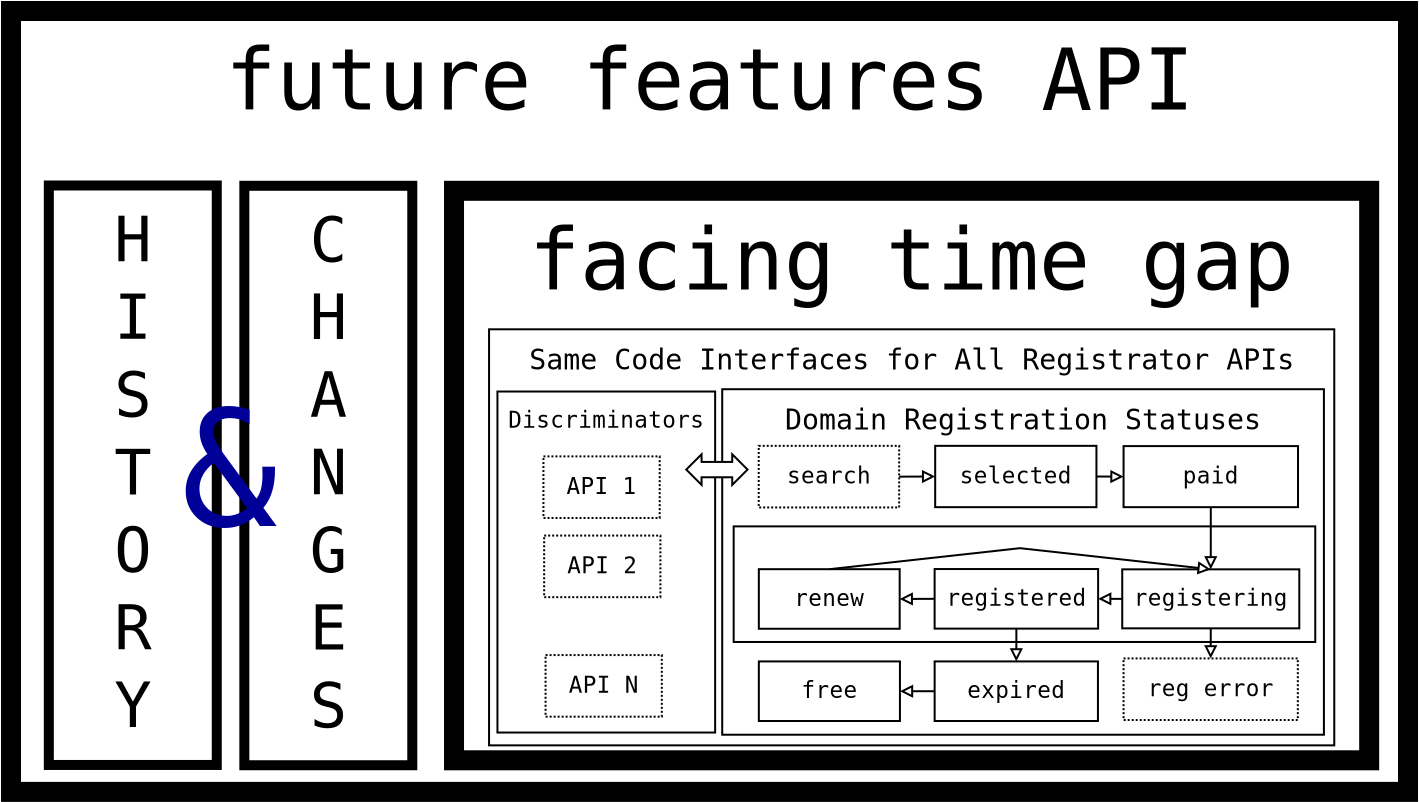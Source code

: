 <?xml version="1.0" encoding="UTF-8"?>
<dia:diagram xmlns:dia="http://www.lysator.liu.se/~alla/dia/">
  <dia:layer name="Background" visible="true" active="true">
    <dia:object type="Flowchart - Box" version="0" id="O0">
      <dia:attribute name="obj_pos">
        <dia:point val="-2.315,-3.207"/>
      </dia:attribute>
      <dia:attribute name="obj_bb">
        <dia:rectangle val="-2.815,-3.707;68.037,36.334"/>
      </dia:attribute>
      <dia:attribute name="elem_corner">
        <dia:point val="-2.315,-3.207"/>
      </dia:attribute>
      <dia:attribute name="elem_width">
        <dia:real val="69.851"/>
      </dia:attribute>
      <dia:attribute name="elem_height">
        <dia:real val="39.042"/>
      </dia:attribute>
      <dia:attribute name="border_width">
        <dia:real val="1"/>
      </dia:attribute>
      <dia:attribute name="show_background">
        <dia:boolean val="true"/>
      </dia:attribute>
      <dia:attribute name="padding">
        <dia:real val="0.5"/>
      </dia:attribute>
      <dia:attribute name="text">
        <dia:composite type="text">
          <dia:attribute name="string">
            <dia:string>#future features API





#</dia:string>
          </dia:attribute>
          <dia:attribute name="font">
            <dia:font family="monospace" style="0" name="Courier"/>
          </dia:attribute>
          <dia:attribute name="height">
            <dia:real val="5.292"/>
          </dia:attribute>
          <dia:attribute name="pos">
            <dia:point val="32.611,1.72"/>
          </dia:attribute>
          <dia:attribute name="color">
            <dia:color val="#000000"/>
          </dia:attribute>
          <dia:attribute name="alignment">
            <dia:enum val="1"/>
          </dia:attribute>
        </dia:composite>
      </dia:attribute>
    </dia:object>
    <dia:group>
      <dia:object type="Flowchart - Box" version="0" id="O1">
        <dia:attribute name="obj_pos">
          <dia:point val="19.836,5.782"/>
        </dia:attribute>
        <dia:attribute name="obj_bb">
          <dia:rectangle val="19.336,5.282;66.095,34.757"/>
        </dia:attribute>
        <dia:attribute name="elem_corner">
          <dia:point val="19.836,5.782"/>
        </dia:attribute>
        <dia:attribute name="elem_width">
          <dia:real val="45.758"/>
        </dia:attribute>
        <dia:attribute name="elem_height">
          <dia:real val="28.475"/>
        </dia:attribute>
        <dia:attribute name="border_width">
          <dia:real val="1"/>
        </dia:attribute>
        <dia:attribute name="show_background">
          <dia:boolean val="true"/>
        </dia:attribute>
        <dia:attribute name="padding">
          <dia:real val="0.5"/>
        </dia:attribute>
        <dia:attribute name="text">
          <dia:composite type="text">
            <dia:attribute name="string">
              <dia:string>#facing time gap



#</dia:string>
            </dia:attribute>
            <dia:attribute name="font">
              <dia:font family="monospace" style="0" name="Courier"/>
            </dia:attribute>
            <dia:attribute name="height">
              <dia:real val="5.292"/>
            </dia:attribute>
            <dia:attribute name="pos">
              <dia:point val="42.716,10.717"/>
            </dia:attribute>
            <dia:attribute name="color">
              <dia:color val="#000000"/>
            </dia:attribute>
            <dia:attribute name="alignment">
              <dia:enum val="1"/>
            </dia:attribute>
          </dia:composite>
        </dia:attribute>
      </dia:object>
      <dia:object type="Flowchart - Box" version="0" id="O2">
        <dia:attribute name="obj_pos">
          <dia:point val="21.588,12.707"/>
        </dia:attribute>
        <dia:attribute name="obj_bb">
          <dia:rectangle val="21.538,12.657;63.899,33.559"/>
        </dia:attribute>
        <dia:attribute name="elem_corner">
          <dia:point val="21.588,12.707"/>
        </dia:attribute>
        <dia:attribute name="elem_width">
          <dia:real val="42.261"/>
        </dia:attribute>
        <dia:attribute name="elem_height">
          <dia:real val="20.803"/>
        </dia:attribute>
        <dia:attribute name="border_width">
          <dia:real val="0.1"/>
        </dia:attribute>
        <dia:attribute name="show_background">
          <dia:boolean val="true"/>
        </dia:attribute>
        <dia:attribute name="padding">
          <dia:real val="0.5"/>
        </dia:attribute>
        <dia:attribute name="text">
          <dia:composite type="text">
            <dia:attribute name="string">
              <dia:string>#Same Code Interfaces for All Registrator APIs









#</dia:string>
            </dia:attribute>
            <dia:attribute name="font">
              <dia:font family="monospace" style="0" name="Courier"/>
            </dia:attribute>
            <dia:attribute name="height">
              <dia:real val="1.764"/>
            </dia:attribute>
            <dia:attribute name="pos">
              <dia:point val="42.718,14.717"/>
            </dia:attribute>
            <dia:attribute name="color">
              <dia:color val="#000000"/>
            </dia:attribute>
            <dia:attribute name="alignment">
              <dia:enum val="1"/>
            </dia:attribute>
          </dia:composite>
        </dia:attribute>
      </dia:object>
      <dia:object type="Flowchart - Box" version="0" id="O3">
        <dia:attribute name="obj_pos">
          <dia:point val="22.007,15.818"/>
        </dia:attribute>
        <dia:attribute name="obj_bb">
          <dia:rectangle val="21.957,15.768;32.942,32.92"/>
        </dia:attribute>
        <dia:attribute name="elem_corner">
          <dia:point val="22.007,15.818"/>
        </dia:attribute>
        <dia:attribute name="elem_width">
          <dia:real val="10.885"/>
        </dia:attribute>
        <dia:attribute name="elem_height">
          <dia:real val="17.051"/>
        </dia:attribute>
        <dia:attribute name="border_width">
          <dia:real val="0.1"/>
        </dia:attribute>
        <dia:attribute name="show_background">
          <dia:boolean val="true"/>
        </dia:attribute>
        <dia:attribute name="padding">
          <dia:real val="0.5"/>
        </dia:attribute>
        <dia:attribute name="text">
          <dia:composite type="text">
            <dia:attribute name="string">
              <dia:string>#Discriminators









#</dia:string>
            </dia:attribute>
            <dia:attribute name="font">
              <dia:font family="monospace" style="0" name="Courier"/>
            </dia:attribute>
            <dia:attribute name="height">
              <dia:real val="1.411"/>
            </dia:attribute>
            <dia:attribute name="pos">
              <dia:point val="27.45,17.63"/>
            </dia:attribute>
            <dia:attribute name="color">
              <dia:color val="#000000"/>
            </dia:attribute>
            <dia:attribute name="alignment">
              <dia:enum val="1"/>
            </dia:attribute>
          </dia:composite>
        </dia:attribute>
      </dia:object>
      <dia:object type="Flowchart - Box" version="0" id="O4">
        <dia:attribute name="obj_pos">
          <dia:point val="33.246,15.703"/>
        </dia:attribute>
        <dia:attribute name="obj_bb">
          <dia:rectangle val="33.196,15.653;63.381,33.028"/>
        </dia:attribute>
        <dia:attribute name="elem_corner">
          <dia:point val="33.246,15.703"/>
        </dia:attribute>
        <dia:attribute name="elem_width">
          <dia:real val="30.085"/>
        </dia:attribute>
        <dia:attribute name="elem_height">
          <dia:real val="17.275"/>
        </dia:attribute>
        <dia:attribute name="border_width">
          <dia:real val="0.1"/>
        </dia:attribute>
        <dia:attribute name="show_background">
          <dia:boolean val="true"/>
        </dia:attribute>
        <dia:attribute name="padding">
          <dia:real val="0.5"/>
        </dia:attribute>
        <dia:attribute name="text">
          <dia:composite type="text">
            <dia:attribute name="string">
              <dia:string>#Domain Registration Statuses







#</dia:string>
            </dia:attribute>
            <dia:attribute name="font">
              <dia:font family="monospace" style="0" name="Courier"/>
            </dia:attribute>
            <dia:attribute name="height">
              <dia:real val="1.764"/>
            </dia:attribute>
            <dia:attribute name="pos">
              <dia:point val="48.289,17.713"/>
            </dia:attribute>
            <dia:attribute name="color">
              <dia:color val="#000000"/>
            </dia:attribute>
            <dia:attribute name="alignment">
              <dia:enum val="1"/>
            </dia:attribute>
          </dia:composite>
        </dia:attribute>
      </dia:object>
      <dia:object type="Flowchart - Box" version="0" id="O5">
        <dia:attribute name="obj_pos">
          <dia:point val="33.819,22.561"/>
        </dia:attribute>
        <dia:attribute name="obj_bb">
          <dia:rectangle val="33.769,22.511;62.948,28.39"/>
        </dia:attribute>
        <dia:attribute name="elem_corner">
          <dia:point val="33.819,22.561"/>
        </dia:attribute>
        <dia:attribute name="elem_width">
          <dia:real val="29.079"/>
        </dia:attribute>
        <dia:attribute name="elem_height">
          <dia:real val="5.78"/>
        </dia:attribute>
        <dia:attribute name="show_background">
          <dia:boolean val="true"/>
        </dia:attribute>
        <dia:attribute name="padding">
          <dia:real val="0.5"/>
        </dia:attribute>
        <dia:attribute name="text">
          <dia:composite type="text">
            <dia:attribute name="string">
              <dia:string>##</dia:string>
            </dia:attribute>
            <dia:attribute name="font">
              <dia:font family="sans" style="0" name="Helvetica"/>
            </dia:attribute>
            <dia:attribute name="height">
              <dia:real val="0.8"/>
            </dia:attribute>
            <dia:attribute name="pos">
              <dia:point val="48.359,25.736"/>
            </dia:attribute>
            <dia:attribute name="color">
              <dia:color val="#000000"/>
            </dia:attribute>
            <dia:attribute name="alignment">
              <dia:enum val="1"/>
            </dia:attribute>
          </dia:composite>
        </dia:attribute>
      </dia:object>
      <dia:object type="Flowchart - Box" version="0" id="O6">
        <dia:attribute name="obj_pos">
          <dia:point val="35.071,18.535"/>
        </dia:attribute>
        <dia:attribute name="obj_bb">
          <dia:rectangle val="35.02,18.485;42.142,21.665"/>
        </dia:attribute>
        <dia:attribute name="elem_corner">
          <dia:point val="35.071,18.535"/>
        </dia:attribute>
        <dia:attribute name="elem_width">
          <dia:real val="7.022"/>
        </dia:attribute>
        <dia:attribute name="elem_height">
          <dia:real val="3.08"/>
        </dia:attribute>
        <dia:attribute name="border_width">
          <dia:real val="0.1"/>
        </dia:attribute>
        <dia:attribute name="show_background">
          <dia:boolean val="true"/>
        </dia:attribute>
        <dia:attribute name="line_style">
          <dia:enum val="4"/>
        </dia:attribute>
        <dia:attribute name="padding">
          <dia:real val="0.5"/>
        </dia:attribute>
        <dia:attribute name="text">
          <dia:composite type="text">
            <dia:attribute name="string">
              <dia:string>#search#</dia:string>
            </dia:attribute>
            <dia:attribute name="font">
              <dia:font family="monospace" style="0" name="Courier"/>
            </dia:attribute>
            <dia:attribute name="height">
              <dia:real val="1.411"/>
            </dia:attribute>
            <dia:attribute name="pos">
              <dia:point val="38.581,20.417"/>
            </dia:attribute>
            <dia:attribute name="color">
              <dia:color val="#000000"/>
            </dia:attribute>
            <dia:attribute name="alignment">
              <dia:enum val="1"/>
            </dia:attribute>
          </dia:composite>
        </dia:attribute>
      </dia:object>
      <dia:object type="Flowchart - Box" version="0" id="O7">
        <dia:attribute name="obj_pos">
          <dia:point val="43.894,18.534"/>
        </dia:attribute>
        <dia:attribute name="obj_bb">
          <dia:rectangle val="43.844,18.484;52.006,21.65"/>
        </dia:attribute>
        <dia:attribute name="elem_corner">
          <dia:point val="43.894,18.534"/>
        </dia:attribute>
        <dia:attribute name="elem_width">
          <dia:real val="8.063"/>
        </dia:attribute>
        <dia:attribute name="elem_height">
          <dia:real val="3.066"/>
        </dia:attribute>
        <dia:attribute name="border_width">
          <dia:real val="0.1"/>
        </dia:attribute>
        <dia:attribute name="show_background">
          <dia:boolean val="true"/>
        </dia:attribute>
        <dia:attribute name="padding">
          <dia:real val="0"/>
        </dia:attribute>
        <dia:attribute name="text">
          <dia:composite type="text">
            <dia:attribute name="string">
              <dia:string>#selected#</dia:string>
            </dia:attribute>
            <dia:attribute name="font">
              <dia:font family="monospace" style="0" name="Courier"/>
            </dia:attribute>
            <dia:attribute name="height">
              <dia:real val="1.411"/>
            </dia:attribute>
            <dia:attribute name="pos">
              <dia:point val="47.925,20.409"/>
            </dia:attribute>
            <dia:attribute name="color">
              <dia:color val="#000000"/>
            </dia:attribute>
            <dia:attribute name="alignment">
              <dia:enum val="1"/>
            </dia:attribute>
          </dia:composite>
        </dia:attribute>
      </dia:object>
      <dia:object type="Standard - Line" version="0" id="O8">
        <dia:attribute name="obj_pos">
          <dia:point val="42.092,20.075"/>
        </dia:attribute>
        <dia:attribute name="obj_bb">
          <dia:rectangle val="42.042,19.739;44.005,20.401"/>
        </dia:attribute>
        <dia:attribute name="conn_endpoints">
          <dia:point val="42.092,20.075"/>
          <dia:point val="43.894,20.067"/>
        </dia:attribute>
        <dia:attribute name="numcp">
          <dia:int val="1"/>
        </dia:attribute>
        <dia:attribute name="end_arrow">
          <dia:enum val="2"/>
        </dia:attribute>
        <dia:attribute name="end_arrow_length">
          <dia:real val="0.5"/>
        </dia:attribute>
        <dia:attribute name="end_arrow_width">
          <dia:real val="0.5"/>
        </dia:attribute>
        <dia:connections>
          <dia:connection handle="0" to="O6" connection="8"/>
          <dia:connection handle="1" to="O7" connection="7"/>
        </dia:connections>
      </dia:object>
      <dia:object type="Flowchart - Box" version="0" id="O9">
        <dia:attribute name="obj_pos">
          <dia:point val="53.313,18.547"/>
        </dia:attribute>
        <dia:attribute name="obj_bb">
          <dia:rectangle val="53.263,18.497;62.087,21.65"/>
        </dia:attribute>
        <dia:attribute name="elem_corner">
          <dia:point val="53.313,18.547"/>
        </dia:attribute>
        <dia:attribute name="elem_width">
          <dia:real val="8.723"/>
        </dia:attribute>
        <dia:attribute name="elem_height">
          <dia:real val="3.053"/>
        </dia:attribute>
        <dia:attribute name="border_width">
          <dia:real val="0.1"/>
        </dia:attribute>
        <dia:attribute name="show_background">
          <dia:boolean val="true"/>
        </dia:attribute>
        <dia:attribute name="padding">
          <dia:real val="0.5"/>
        </dia:attribute>
        <dia:attribute name="text">
          <dia:composite type="text">
            <dia:attribute name="string">
              <dia:string>#paid#</dia:string>
            </dia:attribute>
            <dia:attribute name="font">
              <dia:font family="monospace" style="0" name="Courier"/>
            </dia:attribute>
            <dia:attribute name="height">
              <dia:real val="1.411"/>
            </dia:attribute>
            <dia:attribute name="pos">
              <dia:point val="57.675,20.416"/>
            </dia:attribute>
            <dia:attribute name="color">
              <dia:color val="#000000"/>
            </dia:attribute>
            <dia:attribute name="alignment">
              <dia:enum val="1"/>
            </dia:attribute>
          </dia:composite>
        </dia:attribute>
      </dia:object>
      <dia:object type="Standard - Line" version="0" id="O10">
        <dia:attribute name="obj_pos">
          <dia:point val="51.956,20.067"/>
        </dia:attribute>
        <dia:attribute name="obj_bb">
          <dia:rectangle val="51.906,19.74;53.425,20.402"/>
        </dia:attribute>
        <dia:attribute name="conn_endpoints">
          <dia:point val="51.956,20.067"/>
          <dia:point val="53.313,20.074"/>
        </dia:attribute>
        <dia:attribute name="numcp">
          <dia:int val="1"/>
        </dia:attribute>
        <dia:attribute name="end_arrow">
          <dia:enum val="2"/>
        </dia:attribute>
        <dia:attribute name="end_arrow_length">
          <dia:real val="0.5"/>
        </dia:attribute>
        <dia:attribute name="end_arrow_width">
          <dia:real val="0.5"/>
        </dia:attribute>
        <dia:connections>
          <dia:connection handle="0" to="O7" connection="8"/>
          <dia:connection handle="1" to="O9" connection="7"/>
        </dia:connections>
      </dia:object>
      <dia:object type="Flowchart - Box" version="0" id="O11">
        <dia:attribute name="obj_pos">
          <dia:point val="53.247,24.709"/>
        </dia:attribute>
        <dia:attribute name="obj_bb">
          <dia:rectangle val="53.197,24.659;62.15,27.709"/>
        </dia:attribute>
        <dia:attribute name="elem_corner">
          <dia:point val="53.247,24.709"/>
        </dia:attribute>
        <dia:attribute name="elem_width">
          <dia:real val="8.853"/>
        </dia:attribute>
        <dia:attribute name="elem_height">
          <dia:real val="2.95"/>
        </dia:attribute>
        <dia:attribute name="border_width">
          <dia:real val="0.1"/>
        </dia:attribute>
        <dia:attribute name="show_background">
          <dia:boolean val="true"/>
        </dia:attribute>
        <dia:attribute name="padding">
          <dia:real val="0.5"/>
        </dia:attribute>
        <dia:attribute name="text">
          <dia:composite type="text">
            <dia:attribute name="string">
              <dia:string>#registering#</dia:string>
            </dia:attribute>
            <dia:attribute name="font">
              <dia:font family="monospace" style="0" name="Courier"/>
            </dia:attribute>
            <dia:attribute name="height">
              <dia:real val="1.411"/>
            </dia:attribute>
            <dia:attribute name="pos">
              <dia:point val="57.673,26.526"/>
            </dia:attribute>
            <dia:attribute name="color">
              <dia:color val="#000000"/>
            </dia:attribute>
            <dia:attribute name="alignment">
              <dia:enum val="1"/>
            </dia:attribute>
          </dia:composite>
        </dia:attribute>
      </dia:object>
      <dia:object type="Standard - Line" version="0" id="O12">
        <dia:attribute name="obj_pos">
          <dia:point val="57.675,21.6"/>
        </dia:attribute>
        <dia:attribute name="obj_bb">
          <dia:rectangle val="57.343,21.55;58.005,24.821"/>
        </dia:attribute>
        <dia:attribute name="conn_endpoints">
          <dia:point val="57.675,21.6"/>
          <dia:point val="57.673,24.709"/>
        </dia:attribute>
        <dia:attribute name="numcp">
          <dia:int val="1"/>
        </dia:attribute>
        <dia:attribute name="end_arrow">
          <dia:enum val="2"/>
        </dia:attribute>
        <dia:attribute name="end_arrow_length">
          <dia:real val="0.5"/>
        </dia:attribute>
        <dia:attribute name="end_arrow_width">
          <dia:real val="0.5"/>
        </dia:attribute>
        <dia:connections>
          <dia:connection handle="0" to="O9" connection="13"/>
          <dia:connection handle="1" to="O11" connection="2"/>
        </dia:connections>
      </dia:object>
      <dia:object type="Flowchart - Box" version="0" id="O13">
        <dia:attribute name="obj_pos">
          <dia:point val="43.866,24.694"/>
        </dia:attribute>
        <dia:attribute name="obj_bb">
          <dia:rectangle val="43.816,24.644;52.091,27.723"/>
        </dia:attribute>
        <dia:attribute name="elem_corner">
          <dia:point val="43.866,24.694"/>
        </dia:attribute>
        <dia:attribute name="elem_width">
          <dia:real val="8.175"/>
        </dia:attribute>
        <dia:attribute name="elem_height">
          <dia:real val="2.979"/>
        </dia:attribute>
        <dia:attribute name="border_width">
          <dia:real val="0.1"/>
        </dia:attribute>
        <dia:attribute name="show_background">
          <dia:boolean val="true"/>
        </dia:attribute>
        <dia:attribute name="padding">
          <dia:real val="0.5"/>
        </dia:attribute>
        <dia:attribute name="text">
          <dia:composite type="text">
            <dia:attribute name="string">
              <dia:string>#registered#</dia:string>
            </dia:attribute>
            <dia:attribute name="font">
              <dia:font family="monospace" style="0" name="Courier"/>
            </dia:attribute>
            <dia:attribute name="height">
              <dia:real val="1.411"/>
            </dia:attribute>
            <dia:attribute name="pos">
              <dia:point val="47.954,26.525"/>
            </dia:attribute>
            <dia:attribute name="color">
              <dia:color val="#000000"/>
            </dia:attribute>
            <dia:attribute name="alignment">
              <dia:enum val="1"/>
            </dia:attribute>
          </dia:composite>
        </dia:attribute>
      </dia:object>
      <dia:object type="Standard - Line" version="0" id="O14">
        <dia:attribute name="obj_pos">
          <dia:point val="53.247,26.184"/>
        </dia:attribute>
        <dia:attribute name="obj_bb">
          <dia:rectangle val="51.929,25.853;53.297,26.515"/>
        </dia:attribute>
        <dia:attribute name="conn_endpoints">
          <dia:point val="53.247,26.184"/>
          <dia:point val="52.041,26.183"/>
        </dia:attribute>
        <dia:attribute name="numcp">
          <dia:int val="1"/>
        </dia:attribute>
        <dia:attribute name="end_arrow">
          <dia:enum val="2"/>
        </dia:attribute>
        <dia:attribute name="end_arrow_length">
          <dia:real val="0.5"/>
        </dia:attribute>
        <dia:attribute name="end_arrow_width">
          <dia:real val="0.5"/>
        </dia:attribute>
        <dia:connections>
          <dia:connection handle="0" to="O11" connection="7"/>
          <dia:connection handle="1" to="O13" connection="8"/>
        </dia:connections>
      </dia:object>
      <dia:object type="Flowchart - Box" version="0" id="O15">
        <dia:attribute name="obj_pos">
          <dia:point val="35.077,24.701"/>
        </dia:attribute>
        <dia:attribute name="obj_bb">
          <dia:rectangle val="35.027,24.651;42.169,27.73"/>
        </dia:attribute>
        <dia:attribute name="elem_corner">
          <dia:point val="35.077,24.701"/>
        </dia:attribute>
        <dia:attribute name="elem_width">
          <dia:real val="7.042"/>
        </dia:attribute>
        <dia:attribute name="elem_height">
          <dia:real val="2.979"/>
        </dia:attribute>
        <dia:attribute name="border_width">
          <dia:real val="0.1"/>
        </dia:attribute>
        <dia:attribute name="show_background">
          <dia:boolean val="true"/>
        </dia:attribute>
        <dia:attribute name="padding">
          <dia:real val="0.5"/>
        </dia:attribute>
        <dia:attribute name="text">
          <dia:composite type="text">
            <dia:attribute name="string">
              <dia:string>#renew#</dia:string>
            </dia:attribute>
            <dia:attribute name="font">
              <dia:font family="monospace" style="0" name="Courier"/>
            </dia:attribute>
            <dia:attribute name="height">
              <dia:real val="1.411"/>
            </dia:attribute>
            <dia:attribute name="pos">
              <dia:point val="38.598,26.532"/>
            </dia:attribute>
            <dia:attribute name="color">
              <dia:color val="#000000"/>
            </dia:attribute>
            <dia:attribute name="alignment">
              <dia:enum val="1"/>
            </dia:attribute>
          </dia:composite>
        </dia:attribute>
      </dia:object>
      <dia:object type="Standard - Line" version="0" id="O16">
        <dia:attribute name="obj_pos">
          <dia:point val="43.866,26.183"/>
        </dia:attribute>
        <dia:attribute name="obj_bb">
          <dia:rectangle val="42.007,25.857;43.916,26.519"/>
        </dia:attribute>
        <dia:attribute name="conn_endpoints">
          <dia:point val="43.866,26.183"/>
          <dia:point val="42.119,26.191"/>
        </dia:attribute>
        <dia:attribute name="numcp">
          <dia:int val="1"/>
        </dia:attribute>
        <dia:attribute name="end_arrow">
          <dia:enum val="2"/>
        </dia:attribute>
        <dia:attribute name="end_arrow_length">
          <dia:real val="0.5"/>
        </dia:attribute>
        <dia:attribute name="end_arrow_width">
          <dia:real val="0.5"/>
        </dia:attribute>
        <dia:connections>
          <dia:connection handle="0" to="O13" connection="7"/>
          <dia:connection handle="1" to="O15" connection="8"/>
        </dia:connections>
      </dia:object>
      <dia:object type="Standard - ZigZagLine" version="1" id="O17">
        <dia:attribute name="obj_pos">
          <dia:point val="38.598,24.701"/>
        </dia:attribute>
        <dia:attribute name="obj_bb">
          <dia:rectangle val="38.548,23.601;58.004,24.821"/>
        </dia:attribute>
        <dia:attribute name="orth_points">
          <dia:point val="38.598,24.701"/>
          <dia:point val="38.598,23.651"/>
          <dia:point val="57.673,23.651"/>
          <dia:point val="57.673,24.709"/>
        </dia:attribute>
        <dia:attribute name="orth_orient">
          <dia:enum val="1"/>
          <dia:enum val="0"/>
          <dia:enum val="1"/>
        </dia:attribute>
        <dia:attribute name="autorouting">
          <dia:boolean val="true"/>
        </dia:attribute>
        <dia:attribute name="end_arrow">
          <dia:enum val="2"/>
        </dia:attribute>
        <dia:attribute name="end_arrow_length">
          <dia:real val="0.5"/>
        </dia:attribute>
        <dia:attribute name="end_arrow_width">
          <dia:real val="0.5"/>
        </dia:attribute>
        <dia:connections>
          <dia:connection handle="0" to="O15" connection="2"/>
          <dia:connection handle="1" to="O11" connection="2"/>
        </dia:connections>
      </dia:object>
      <dia:object type="Flowchart - Box" version="0" id="O18">
        <dia:attribute name="obj_pos">
          <dia:point val="43.867,29.313"/>
        </dia:attribute>
        <dia:attribute name="obj_bb">
          <dia:rectangle val="43.817,29.263;52.082,32.342"/>
        </dia:attribute>
        <dia:attribute name="elem_corner">
          <dia:point val="43.867,29.313"/>
        </dia:attribute>
        <dia:attribute name="elem_width">
          <dia:real val="8.165"/>
        </dia:attribute>
        <dia:attribute name="elem_height">
          <dia:real val="2.979"/>
        </dia:attribute>
        <dia:attribute name="border_width">
          <dia:real val="0.1"/>
        </dia:attribute>
        <dia:attribute name="show_background">
          <dia:boolean val="true"/>
        </dia:attribute>
        <dia:attribute name="padding">
          <dia:real val="0.5"/>
        </dia:attribute>
        <dia:attribute name="text">
          <dia:composite type="text">
            <dia:attribute name="string">
              <dia:string>#expired#</dia:string>
            </dia:attribute>
            <dia:attribute name="font">
              <dia:font family="monospace" style="0" name="Courier"/>
            </dia:attribute>
            <dia:attribute name="height">
              <dia:real val="1.411"/>
            </dia:attribute>
            <dia:attribute name="pos">
              <dia:point val="47.95,31.145"/>
            </dia:attribute>
            <dia:attribute name="color">
              <dia:color val="#000000"/>
            </dia:attribute>
            <dia:attribute name="alignment">
              <dia:enum val="1"/>
            </dia:attribute>
          </dia:composite>
        </dia:attribute>
      </dia:object>
      <dia:object type="Flowchart - Box" version="0" id="O19">
        <dia:attribute name="obj_pos">
          <dia:point val="35.077,29.313"/>
        </dia:attribute>
        <dia:attribute name="obj_bb">
          <dia:rectangle val="35.027,29.263;42.182,32.342"/>
        </dia:attribute>
        <dia:attribute name="elem_corner">
          <dia:point val="35.077,29.313"/>
        </dia:attribute>
        <dia:attribute name="elem_width">
          <dia:real val="7.055"/>
        </dia:attribute>
        <dia:attribute name="elem_height">
          <dia:real val="2.979"/>
        </dia:attribute>
        <dia:attribute name="border_width">
          <dia:real val="0.1"/>
        </dia:attribute>
        <dia:attribute name="show_background">
          <dia:boolean val="true"/>
        </dia:attribute>
        <dia:attribute name="padding">
          <dia:real val="0.5"/>
        </dia:attribute>
        <dia:attribute name="text">
          <dia:composite type="text">
            <dia:attribute name="string">
              <dia:string>#free#</dia:string>
            </dia:attribute>
            <dia:attribute name="font">
              <dia:font family="monospace" style="0" name="Courier"/>
            </dia:attribute>
            <dia:attribute name="height">
              <dia:real val="1.411"/>
            </dia:attribute>
            <dia:attribute name="pos">
              <dia:point val="38.605,31.145"/>
            </dia:attribute>
            <dia:attribute name="color">
              <dia:color val="#000000"/>
            </dia:attribute>
            <dia:attribute name="alignment">
              <dia:enum val="1"/>
            </dia:attribute>
          </dia:composite>
        </dia:attribute>
      </dia:object>
      <dia:object type="Standard - Line" version="0" id="O20">
        <dia:attribute name="obj_pos">
          <dia:point val="43.867,30.803"/>
        </dia:attribute>
        <dia:attribute name="obj_bb">
          <dia:rectangle val="42.021,30.472;43.917,31.134"/>
        </dia:attribute>
        <dia:attribute name="conn_endpoints">
          <dia:point val="43.867,30.803"/>
          <dia:point val="42.132,30.803"/>
        </dia:attribute>
        <dia:attribute name="numcp">
          <dia:int val="1"/>
        </dia:attribute>
        <dia:attribute name="end_arrow">
          <dia:enum val="2"/>
        </dia:attribute>
        <dia:attribute name="end_arrow_length">
          <dia:real val="0.5"/>
        </dia:attribute>
        <dia:attribute name="end_arrow_width">
          <dia:real val="0.5"/>
        </dia:attribute>
        <dia:connections>
          <dia:connection handle="0" to="O18" connection="7"/>
          <dia:connection handle="1" to="O19" connection="8"/>
        </dia:connections>
      </dia:object>
      <dia:object type="Standard - Line" version="0" id="O21">
        <dia:attribute name="obj_pos">
          <dia:point val="47.954,27.673"/>
        </dia:attribute>
        <dia:attribute name="obj_bb">
          <dia:rectangle val="47.62,27.623;48.282,29.425"/>
        </dia:attribute>
        <dia:attribute name="conn_endpoints">
          <dia:point val="47.954,27.673"/>
          <dia:point val="47.95,29.313"/>
        </dia:attribute>
        <dia:attribute name="numcp">
          <dia:int val="1"/>
        </dia:attribute>
        <dia:attribute name="end_arrow">
          <dia:enum val="2"/>
        </dia:attribute>
        <dia:attribute name="end_arrow_length">
          <dia:real val="0.5"/>
        </dia:attribute>
        <dia:attribute name="end_arrow_width">
          <dia:real val="0.5"/>
        </dia:attribute>
        <dia:connections>
          <dia:connection handle="0" to="O13" connection="13"/>
          <dia:connection handle="1" to="O18" connection="2"/>
        </dia:connections>
      </dia:object>
      <dia:object type="Flowchart - Box" version="0" id="O22">
        <dia:attribute name="obj_pos">
          <dia:point val="53.313,29.163"/>
        </dia:attribute>
        <dia:attribute name="obj_bb">
          <dia:rectangle val="53.263,29.113;62.076,32.293"/>
        </dia:attribute>
        <dia:attribute name="elem_corner">
          <dia:point val="53.313,29.163"/>
        </dia:attribute>
        <dia:attribute name="elem_width">
          <dia:real val="8.713"/>
        </dia:attribute>
        <dia:attribute name="elem_height">
          <dia:real val="3.08"/>
        </dia:attribute>
        <dia:attribute name="border_width">
          <dia:real val="0.1"/>
        </dia:attribute>
        <dia:attribute name="show_background">
          <dia:boolean val="true"/>
        </dia:attribute>
        <dia:attribute name="line_style">
          <dia:enum val="4"/>
        </dia:attribute>
        <dia:attribute name="padding">
          <dia:real val="0.5"/>
        </dia:attribute>
        <dia:attribute name="text">
          <dia:composite type="text">
            <dia:attribute name="string">
              <dia:string>#reg error#</dia:string>
            </dia:attribute>
            <dia:attribute name="font">
              <dia:font family="monospace" style="0" name="Courier"/>
            </dia:attribute>
            <dia:attribute name="height">
              <dia:real val="1.411"/>
            </dia:attribute>
            <dia:attribute name="pos">
              <dia:point val="57.67,31.045"/>
            </dia:attribute>
            <dia:attribute name="color">
              <dia:color val="#000000"/>
            </dia:attribute>
            <dia:attribute name="alignment">
              <dia:enum val="1"/>
            </dia:attribute>
          </dia:composite>
        </dia:attribute>
      </dia:object>
      <dia:object type="Standard - Line" version="0" id="O23">
        <dia:attribute name="obj_pos">
          <dia:point val="57.673,27.659"/>
        </dia:attribute>
        <dia:attribute name="obj_bb">
          <dia:rectangle val="57.34,27.609;58.002,29.274"/>
        </dia:attribute>
        <dia:attribute name="conn_endpoints">
          <dia:point val="57.673,27.659"/>
          <dia:point val="57.67,29.163"/>
        </dia:attribute>
        <dia:attribute name="numcp">
          <dia:int val="1"/>
        </dia:attribute>
        <dia:attribute name="end_arrow">
          <dia:enum val="2"/>
        </dia:attribute>
        <dia:attribute name="end_arrow_length">
          <dia:real val="0.5"/>
        </dia:attribute>
        <dia:attribute name="end_arrow_width">
          <dia:real val="0.5"/>
        </dia:attribute>
        <dia:connections>
          <dia:connection handle="0" to="O11" connection="13"/>
          <dia:connection handle="1" to="O22" connection="2"/>
        </dia:connections>
      </dia:object>
      <dia:object type="Flowchart - Box" version="0" id="O24">
        <dia:attribute name="obj_pos">
          <dia:point val="24.307,19.061"/>
        </dia:attribute>
        <dia:attribute name="obj_bb">
          <dia:rectangle val="24.257,19.011;30.169,22.192"/>
        </dia:attribute>
        <dia:attribute name="elem_corner">
          <dia:point val="24.307,19.061"/>
        </dia:attribute>
        <dia:attribute name="elem_width">
          <dia:real val="5.812"/>
        </dia:attribute>
        <dia:attribute name="elem_height">
          <dia:real val="3.08"/>
        </dia:attribute>
        <dia:attribute name="border_width">
          <dia:real val="0.1"/>
        </dia:attribute>
        <dia:attribute name="show_background">
          <dia:boolean val="true"/>
        </dia:attribute>
        <dia:attribute name="line_style">
          <dia:enum val="4"/>
        </dia:attribute>
        <dia:attribute name="padding">
          <dia:real val="0.5"/>
        </dia:attribute>
        <dia:attribute name="text">
          <dia:composite type="text">
            <dia:attribute name="string">
              <dia:string>#API 1#</dia:string>
            </dia:attribute>
            <dia:attribute name="font">
              <dia:font family="monospace" style="0" name="Courier"/>
            </dia:attribute>
            <dia:attribute name="height">
              <dia:real val="1.411"/>
            </dia:attribute>
            <dia:attribute name="pos">
              <dia:point val="27.213,20.943"/>
            </dia:attribute>
            <dia:attribute name="color">
              <dia:color val="#000000"/>
            </dia:attribute>
            <dia:attribute name="alignment">
              <dia:enum val="1"/>
            </dia:attribute>
          </dia:composite>
        </dia:attribute>
      </dia:object>
      <dia:object type="Flowchart - Box" version="0" id="O25">
        <dia:attribute name="obj_pos">
          <dia:point val="24.343,23.021"/>
        </dia:attribute>
        <dia:attribute name="obj_bb">
          <dia:rectangle val="24.293,22.971;30.204,26.151"/>
        </dia:attribute>
        <dia:attribute name="elem_corner">
          <dia:point val="24.343,23.021"/>
        </dia:attribute>
        <dia:attribute name="elem_width">
          <dia:real val="5.812"/>
        </dia:attribute>
        <dia:attribute name="elem_height">
          <dia:real val="3.08"/>
        </dia:attribute>
        <dia:attribute name="border_width">
          <dia:real val="0.1"/>
        </dia:attribute>
        <dia:attribute name="show_background">
          <dia:boolean val="true"/>
        </dia:attribute>
        <dia:attribute name="line_style">
          <dia:enum val="4"/>
        </dia:attribute>
        <dia:attribute name="padding">
          <dia:real val="0.5"/>
        </dia:attribute>
        <dia:attribute name="text">
          <dia:composite type="text">
            <dia:attribute name="string">
              <dia:string>#API 2#</dia:string>
            </dia:attribute>
            <dia:attribute name="font">
              <dia:font family="monospace" style="0" name="Courier"/>
            </dia:attribute>
            <dia:attribute name="height">
              <dia:real val="1.411"/>
            </dia:attribute>
            <dia:attribute name="pos">
              <dia:point val="27.248,24.903"/>
            </dia:attribute>
            <dia:attribute name="color">
              <dia:color val="#000000"/>
            </dia:attribute>
            <dia:attribute name="alignment">
              <dia:enum val="1"/>
            </dia:attribute>
          </dia:composite>
        </dia:attribute>
      </dia:object>
      <dia:object type="Flowchart - Box" version="0" id="O26">
        <dia:attribute name="obj_pos">
          <dia:point val="24.413,28.996"/>
        </dia:attribute>
        <dia:attribute name="obj_bb">
          <dia:rectangle val="24.363,28.946;30.275,32.126"/>
        </dia:attribute>
        <dia:attribute name="elem_corner">
          <dia:point val="24.413,28.996"/>
        </dia:attribute>
        <dia:attribute name="elem_width">
          <dia:real val="5.812"/>
        </dia:attribute>
        <dia:attribute name="elem_height">
          <dia:real val="3.08"/>
        </dia:attribute>
        <dia:attribute name="border_width">
          <dia:real val="0.1"/>
        </dia:attribute>
        <dia:attribute name="show_background">
          <dia:boolean val="true"/>
        </dia:attribute>
        <dia:attribute name="line_style">
          <dia:enum val="4"/>
        </dia:attribute>
        <dia:attribute name="padding">
          <dia:real val="0.5"/>
        </dia:attribute>
        <dia:attribute name="text">
          <dia:composite type="text">
            <dia:attribute name="string">
              <dia:string>#API N#</dia:string>
            </dia:attribute>
            <dia:attribute name="font">
              <dia:font family="monospace" style="0" name="Courier"/>
            </dia:attribute>
            <dia:attribute name="height">
              <dia:real val="1.411"/>
            </dia:attribute>
            <dia:attribute name="pos">
              <dia:point val="27.319,30.878"/>
            </dia:attribute>
            <dia:attribute name="color">
              <dia:color val="#000000"/>
            </dia:attribute>
            <dia:attribute name="alignment">
              <dia:enum val="1"/>
            </dia:attribute>
          </dia:composite>
        </dia:attribute>
      </dia:object>
      <dia:object type="Geometric - Left-Right Arrow" version="1" id="O27">
        <dia:attribute name="obj_pos">
          <dia:point val="31.448,18.955"/>
        </dia:attribute>
        <dia:attribute name="obj_bb">
          <dia:rectangle val="31.378,18.835;34.583,20.608"/>
        </dia:attribute>
        <dia:attribute name="meta">
          <dia:composite type="dict"/>
        </dia:attribute>
        <dia:attribute name="elem_corner">
          <dia:point val="31.448,18.955"/>
        </dia:attribute>
        <dia:attribute name="elem_width">
          <dia:real val="3.064"/>
        </dia:attribute>
        <dia:attribute name="elem_height">
          <dia:real val="1.532"/>
        </dia:attribute>
        <dia:attribute name="line_width">
          <dia:real val="0.1"/>
        </dia:attribute>
        <dia:attribute name="line_colour">
          <dia:color val="#000000"/>
        </dia:attribute>
        <dia:attribute name="fill_colour">
          <dia:color val="#ffffff"/>
        </dia:attribute>
        <dia:attribute name="show_background">
          <dia:boolean val="true"/>
        </dia:attribute>
        <dia:attribute name="line_style">
          <dia:enum val="0"/>
          <dia:real val="1"/>
        </dia:attribute>
        <dia:attribute name="flip_horizontal">
          <dia:boolean val="false"/>
        </dia:attribute>
        <dia:attribute name="flip_vertical">
          <dia:boolean val="false"/>
        </dia:attribute>
        <dia:attribute name="subscale">
          <dia:real val="1"/>
        </dia:attribute>
      </dia:object>
    </dia:group>
    <dia:object type="Flowchart - Box" version="0" id="O28">
      <dia:attribute name="obj_pos">
        <dia:point val="9.352,5.531"/>
      </dia:attribute>
      <dia:attribute name="obj_bb">
        <dia:rectangle val="9.102,5.281;17.999,34.754"/>
      </dia:attribute>
      <dia:attribute name="elem_corner">
        <dia:point val="9.352,5.531"/>
      </dia:attribute>
      <dia:attribute name="elem_width">
        <dia:real val="8.397"/>
      </dia:attribute>
      <dia:attribute name="elem_height">
        <dia:real val="28.973"/>
      </dia:attribute>
      <dia:attribute name="border_width">
        <dia:real val="0.5"/>
      </dia:attribute>
      <dia:attribute name="show_background">
        <dia:boolean val="true"/>
      </dia:attribute>
      <dia:attribute name="padding">
        <dia:real val="0.5"/>
      </dia:attribute>
      <dia:attribute name="text">
        <dia:composite type="text">
          <dia:attribute name="string">
            <dia:string>#C
H
A
N
G
E
S#</dia:string>
          </dia:attribute>
          <dia:attribute name="font">
            <dia:font family="monospace" style="0" name="Courier"/>
          </dia:attribute>
          <dia:attribute name="height">
            <dia:real val="3.881"/>
          </dia:attribute>
          <dia:attribute name="pos">
            <dia:point val="13.55,9.318"/>
          </dia:attribute>
          <dia:attribute name="color">
            <dia:color val="#000000"/>
          </dia:attribute>
          <dia:attribute name="alignment">
            <dia:enum val="1"/>
          </dia:attribute>
        </dia:composite>
      </dia:attribute>
    </dia:object>
    <dia:object type="Flowchart - Box" version="0" id="O29">
      <dia:attribute name="obj_pos">
        <dia:point val="-0.424,5.517"/>
      </dia:attribute>
      <dia:attribute name="obj_bb">
        <dia:rectangle val="-0.674,5.267;8.223,34.74"/>
      </dia:attribute>
      <dia:attribute name="elem_corner">
        <dia:point val="-0.424,5.517"/>
      </dia:attribute>
      <dia:attribute name="elem_width">
        <dia:real val="8.397"/>
      </dia:attribute>
      <dia:attribute name="elem_height">
        <dia:real val="28.973"/>
      </dia:attribute>
      <dia:attribute name="border_width">
        <dia:real val="0.5"/>
      </dia:attribute>
      <dia:attribute name="show_background">
        <dia:boolean val="true"/>
      </dia:attribute>
      <dia:attribute name="padding">
        <dia:real val="0.5"/>
      </dia:attribute>
      <dia:attribute name="text">
        <dia:composite type="text">
          <dia:attribute name="string">
            <dia:string>#H
I
S
T
O
R
Y#</dia:string>
          </dia:attribute>
          <dia:attribute name="font">
            <dia:font family="monospace" style="0" name="Courier"/>
          </dia:attribute>
          <dia:attribute name="height">
            <dia:real val="3.881"/>
          </dia:attribute>
          <dia:attribute name="pos">
            <dia:point val="3.774,9.304"/>
          </dia:attribute>
          <dia:attribute name="color">
            <dia:color val="#000000"/>
          </dia:attribute>
          <dia:attribute name="alignment">
            <dia:enum val="1"/>
          </dia:attribute>
        </dia:composite>
      </dia:attribute>
    </dia:object>
    <dia:object type="Standard - Text" version="1" id="O30">
      <dia:attribute name="obj_pos">
        <dia:point val="6.202,22.542"/>
      </dia:attribute>
      <dia:attribute name="obj_bb">
        <dia:rectangle val="6.202,15.119;11.002,24.497"/>
      </dia:attribute>
      <dia:attribute name="text">
        <dia:composite type="text">
          <dia:attribute name="string">
            <dia:string>#&amp;#</dia:string>
          </dia:attribute>
          <dia:attribute name="font">
            <dia:font family="monospace" style="0" name="Courier"/>
          </dia:attribute>
          <dia:attribute name="height">
            <dia:real val="10"/>
          </dia:attribute>
          <dia:attribute name="pos">
            <dia:point val="6.202,22.542"/>
          </dia:attribute>
          <dia:attribute name="color">
            <dia:color val="#000099"/>
          </dia:attribute>
          <dia:attribute name="alignment">
            <dia:enum val="0"/>
          </dia:attribute>
        </dia:composite>
      </dia:attribute>
      <dia:attribute name="valign">
        <dia:enum val="3"/>
      </dia:attribute>
    </dia:object>
  </dia:layer>
</dia:diagram>
